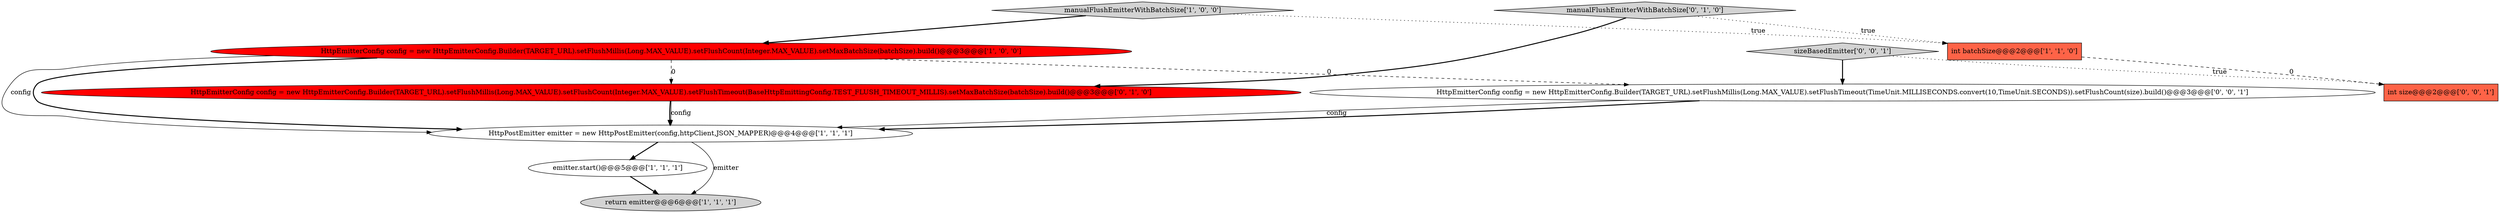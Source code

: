digraph {
2 [style = filled, label = "return emitter@@@6@@@['1', '1', '1']", fillcolor = lightgray, shape = ellipse image = "AAA0AAABBB1BBB"];
3 [style = filled, label = "int batchSize@@@2@@@['1', '1', '0']", fillcolor = tomato, shape = box image = "AAA0AAABBB1BBB"];
5 [style = filled, label = "manualFlushEmitterWithBatchSize['1', '0', '0']", fillcolor = lightgray, shape = diamond image = "AAA0AAABBB1BBB"];
0 [style = filled, label = "emitter.start()@@@5@@@['1', '1', '1']", fillcolor = white, shape = ellipse image = "AAA0AAABBB1BBB"];
1 [style = filled, label = "HttpEmitterConfig config = new HttpEmitterConfig.Builder(TARGET_URL).setFlushMillis(Long.MAX_VALUE).setFlushCount(Integer.MAX_VALUE).setMaxBatchSize(batchSize).build()@@@3@@@['1', '0', '0']", fillcolor = red, shape = ellipse image = "AAA1AAABBB1BBB"];
9 [style = filled, label = "int size@@@2@@@['0', '0', '1']", fillcolor = tomato, shape = box image = "AAA0AAABBB3BBB"];
6 [style = filled, label = "manualFlushEmitterWithBatchSize['0', '1', '0']", fillcolor = lightgray, shape = diamond image = "AAA0AAABBB2BBB"];
7 [style = filled, label = "HttpEmitterConfig config = new HttpEmitterConfig.Builder(TARGET_URL).setFlushMillis(Long.MAX_VALUE).setFlushCount(Integer.MAX_VALUE).setFlushTimeout(BaseHttpEmittingConfig.TEST_FLUSH_TIMEOUT_MILLIS).setMaxBatchSize(batchSize).build()@@@3@@@['0', '1', '0']", fillcolor = red, shape = ellipse image = "AAA1AAABBB2BBB"];
4 [style = filled, label = "HttpPostEmitter emitter = new HttpPostEmitter(config,httpClient,JSON_MAPPER)@@@4@@@['1', '1', '1']", fillcolor = white, shape = ellipse image = "AAA0AAABBB1BBB"];
10 [style = filled, label = "sizeBasedEmitter['0', '0', '1']", fillcolor = lightgray, shape = diamond image = "AAA0AAABBB3BBB"];
8 [style = filled, label = "HttpEmitterConfig config = new HttpEmitterConfig.Builder(TARGET_URL).setFlushMillis(Long.MAX_VALUE).setFlushTimeout(TimeUnit.MILLISECONDS.convert(10,TimeUnit.SECONDS)).setFlushCount(size).build()@@@3@@@['0', '0', '1']", fillcolor = white, shape = ellipse image = "AAA0AAABBB3BBB"];
8->4 [style = solid, label="config"];
5->1 [style = bold, label=""];
1->4 [style = bold, label=""];
1->8 [style = dashed, label="0"];
0->2 [style = bold, label=""];
8->4 [style = bold, label=""];
7->4 [style = bold, label=""];
1->4 [style = solid, label="config"];
6->7 [style = bold, label=""];
10->8 [style = bold, label=""];
5->3 [style = dotted, label="true"];
6->3 [style = dotted, label="true"];
10->9 [style = dotted, label="true"];
7->4 [style = solid, label="config"];
1->7 [style = dashed, label="0"];
3->9 [style = dashed, label="0"];
4->0 [style = bold, label=""];
4->2 [style = solid, label="emitter"];
}
